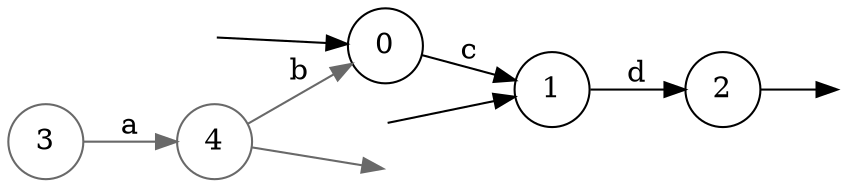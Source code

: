 digraph
{
  vcsn_context = "lal_char(abcd)_b"
  rankdir = LR
  {
    node [style = invis, shape = none, label = "", width = 0, height = 0]
    I0
    I1
    F2
    F4
  }
  {
    node [shape = circle]
    0
    1
    2
    3 [color = DimGray]
    4 [color = DimGray]
  }
  I0 -> 0
  I1 -> 1
  0 -> 1 [label = "c"]
  1 -> 2 [label = "d"]
  2 -> F2
  3 -> 4 [label = "a", color = DimGray]
  4 -> F4 [color = DimGray]
  4 -> 0 [label = "b", color = DimGray]
}
